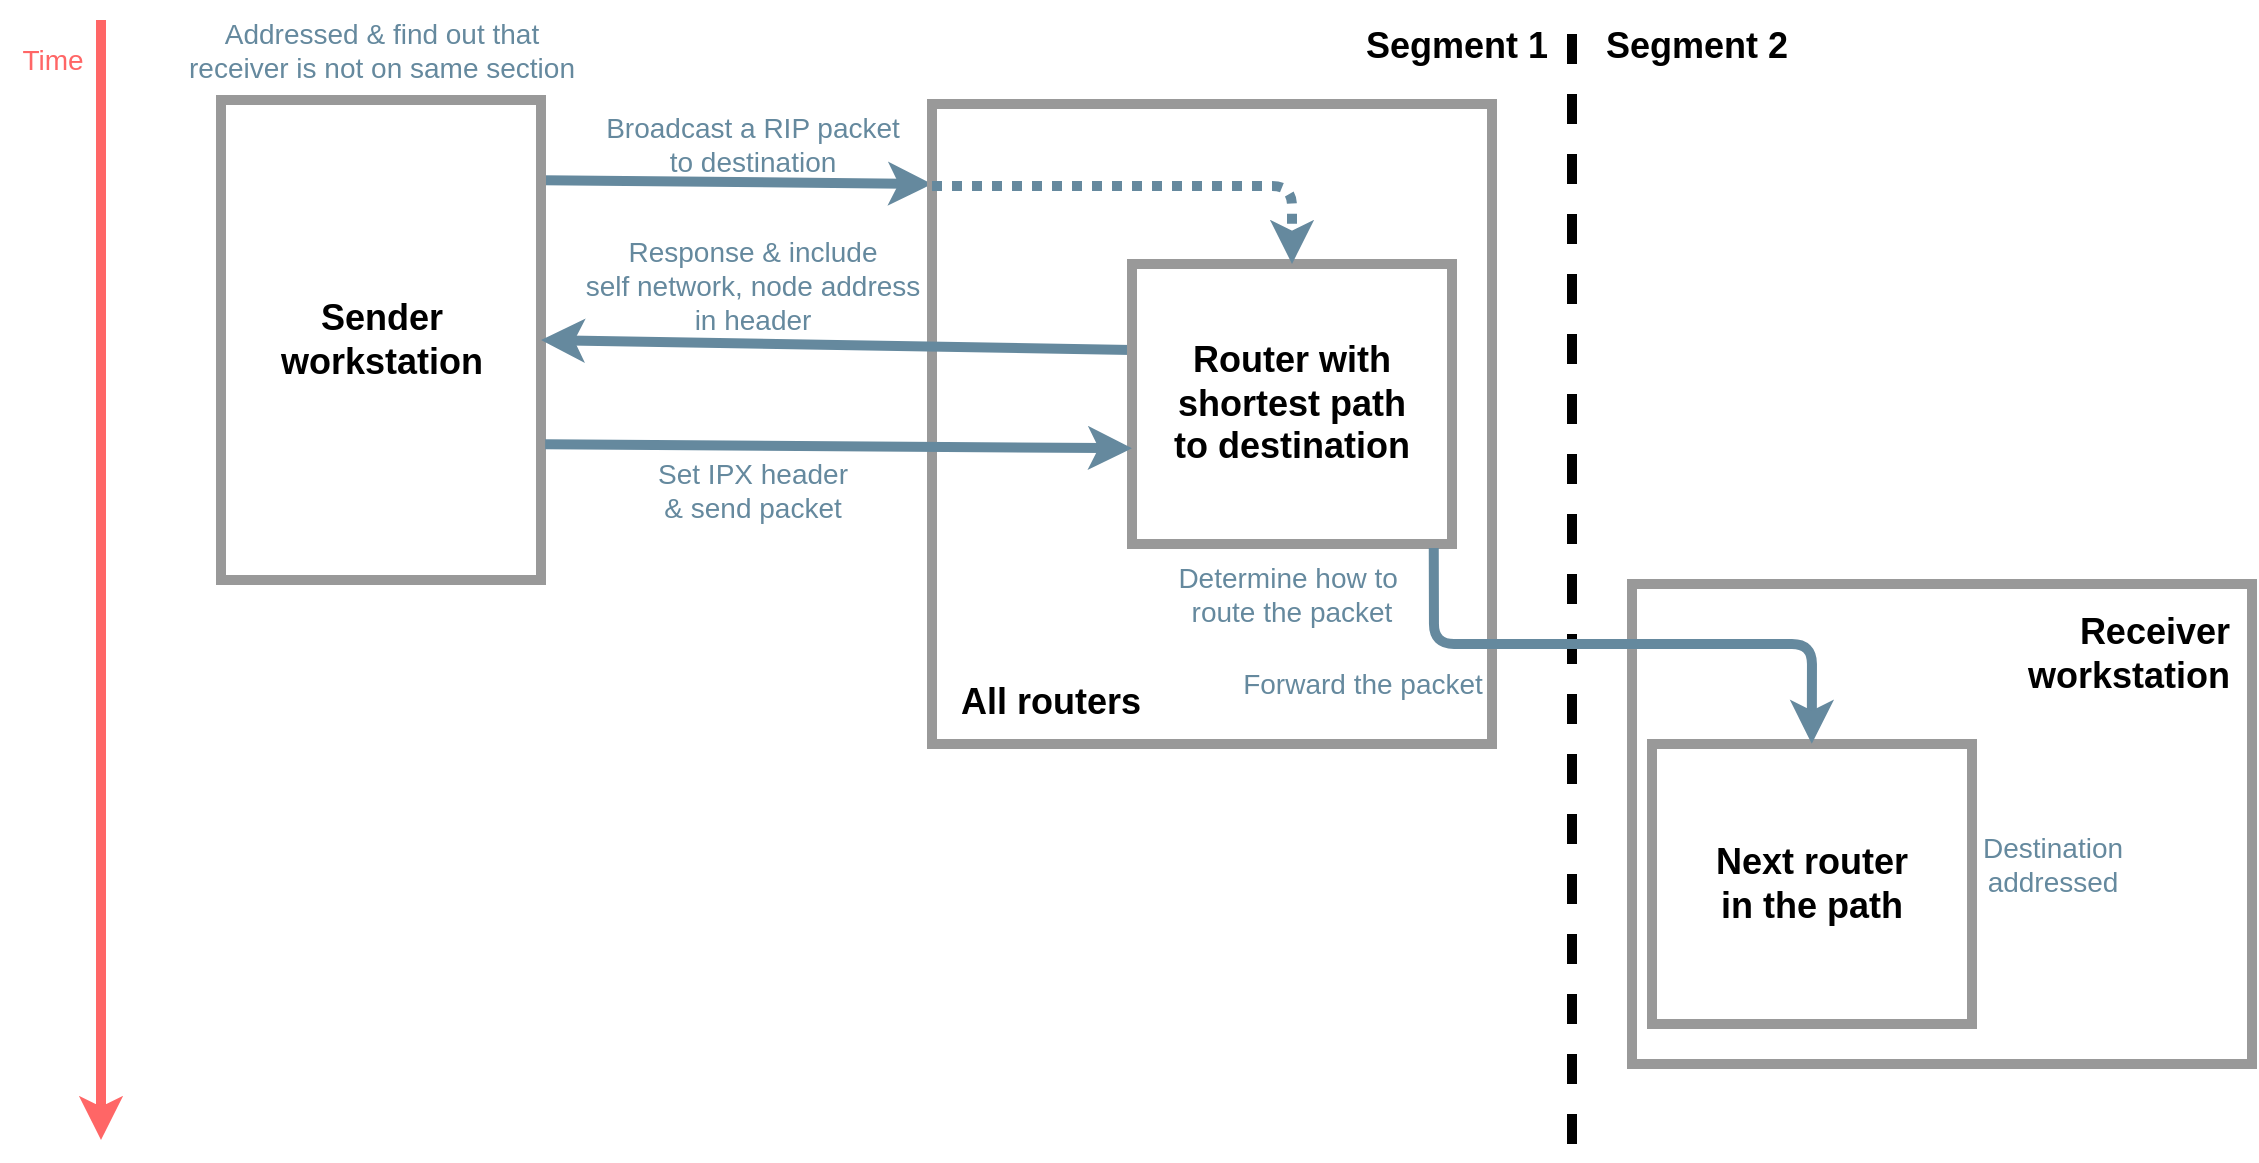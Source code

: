 <mxfile>
    <diagram id="7mMmeAlnU-G-0SFsMdYG" name="Page-1">
        <mxGraphModel dx="1340" dy="1507" grid="0" gridSize="10" guides="1" tooltips="1" connect="1" arrows="1" fold="1" page="0" pageScale="1" pageWidth="850" pageHeight="1100" background="#ffffff" math="0" shadow="0">
            <root>
                <mxCell id="0"/>
                <mxCell id="1" parent="0"/>
                <mxCell id="5" style="edgeStyle=none;html=1;fontSize=14;fontColor=#65899E;strokeColor=#65899E;strokeWidth=5;exitX=1.006;exitY=0.167;exitDx=0;exitDy=0;exitPerimeter=0;" edge="1" parent="1" source="2">
                    <mxGeometry relative="1" as="geometry">
                        <mxPoint x="480" as="targetPoint"/>
                    </mxGeometry>
                </mxCell>
                <mxCell id="2" value="Sender workstation" style="rounded=0;whiteSpace=wrap;html=1;fillColor=none;strokeColor=#999999;strokeWidth=5;fontColor=#000000;fontStyle=1;fontSize=18;" vertex="1" parent="1">
                    <mxGeometry x="124.5" y="-42" width="160" height="240" as="geometry"/>
                </mxCell>
                <mxCell id="4" value="Addressed &amp;amp; find out that receiver is not on same section" style="text;html=1;strokeColor=none;fillColor=none;align=center;verticalAlign=middle;whiteSpace=wrap;rounded=0;fontSize=14;fontColor=#65899E;" vertex="1" parent="1">
                    <mxGeometry x="99.5" y="-82" width="210" height="30" as="geometry"/>
                </mxCell>
                <mxCell id="6" value="Broadcast a RIP packet &lt;br&gt;to destination" style="text;html=1;align=center;verticalAlign=middle;resizable=0;points=[];autosize=1;strokeColor=none;fillColor=none;fontSize=14;fontColor=#65899E;" vertex="1" parent="1">
                    <mxGeometry x="309.5" y="-40" width="160" height="40" as="geometry"/>
                </mxCell>
                <mxCell id="7" value="" style="rounded=0;whiteSpace=wrap;html=1;fillColor=none;strokeColor=#999999;strokeWidth=5;fontColor=#000000;fontStyle=1;fontSize=18;" vertex="1" parent="1">
                    <mxGeometry x="480" y="-40" width="280" height="320" as="geometry"/>
                </mxCell>
                <mxCell id="10" style="edgeStyle=none;html=1;exitX=0;exitY=0.307;exitDx=0;exitDy=0;fontSize=14;fontColor=#65899E;strokeColor=#65899E;strokeWidth=5;entryX=1;entryY=0.5;entryDx=0;entryDy=0;exitPerimeter=0;" edge="1" parent="1" source="9" target="2">
                    <mxGeometry relative="1" as="geometry">
                        <mxPoint x="470" y="90" as="targetPoint"/>
                    </mxGeometry>
                </mxCell>
                <mxCell id="9" value="Router with shortest path&lt;br&gt;to destination" style="rounded=0;whiteSpace=wrap;html=1;fillColor=none;strokeColor=#999999;strokeWidth=5;fontColor=#000000;fontStyle=1;fontSize=18;" vertex="1" parent="1">
                    <mxGeometry x="580" y="40" width="160" height="140" as="geometry"/>
                </mxCell>
                <mxCell id="11" value="" style="endArrow=classic;html=1;fontSize=14;fontColor=#65899E;strokeColor=#65899E;strokeWidth=5;entryX=0.5;entryY=0;entryDx=0;entryDy=0;dashed=1;dashPattern=1 1;" edge="1" parent="1" target="9">
                    <mxGeometry width="50" height="50" relative="1" as="geometry">
                        <mxPoint x="480" y="1" as="sourcePoint"/>
                        <mxPoint x="440" y="10" as="targetPoint"/>
                        <Array as="points">
                            <mxPoint x="660" y="1"/>
                        </Array>
                    </mxGeometry>
                </mxCell>
                <mxCell id="12" value="Response &amp;amp; include &lt;br&gt;self network, node address &lt;br&gt;in header" style="text;html=1;align=center;verticalAlign=middle;resizable=0;points=[];autosize=1;strokeColor=none;fillColor=none;fontSize=14;fontColor=#65899E;" vertex="1" parent="1">
                    <mxGeometry x="301" y="23" width="177" height="55" as="geometry"/>
                </mxCell>
                <mxCell id="13" value="" style="endArrow=classic;html=1;fontSize=14;fontColor=#65899E;strokeColor=#65899E;strokeWidth=5;exitX=1.013;exitY=0.717;exitDx=0;exitDy=0;entryX=0;entryY=0.658;entryDx=0;entryDy=0;entryPerimeter=0;exitPerimeter=0;" edge="1" parent="1" source="2" target="9">
                    <mxGeometry width="50" height="50" relative="1" as="geometry">
                        <mxPoint x="390" y="40" as="sourcePoint"/>
                        <mxPoint x="440" y="-10" as="targetPoint"/>
                    </mxGeometry>
                </mxCell>
                <mxCell id="14" value="Set IPX header &lt;br&gt;&amp;amp; send packet" style="text;html=1;align=center;verticalAlign=middle;resizable=0;points=[];autosize=1;strokeColor=none;fillColor=none;fontSize=14;fontColor=#65899E;" vertex="1" parent="1">
                    <mxGeometry x="337" y="134" width="105" height="38" as="geometry"/>
                </mxCell>
                <mxCell id="16" value="" style="endArrow=classic;html=1;fontSize=14;fontColor=#65899E;strokeColor=#FF6666;strokeWidth=5;" edge="1" parent="1">
                    <mxGeometry width="50" height="50" relative="1" as="geometry">
                        <mxPoint x="64.5" y="-82" as="sourcePoint"/>
                        <mxPoint x="64.5" y="478" as="targetPoint"/>
                    </mxGeometry>
                </mxCell>
                <mxCell id="17" value="&lt;font color=&quot;#ff6666&quot;&gt;Time&lt;/font&gt;" style="text;html=1;align=center;verticalAlign=middle;resizable=0;points=[];autosize=1;strokeColor=none;fillColor=none;fontSize=14;fontColor=#65899E;" vertex="1" parent="1">
                    <mxGeometry x="14.5" y="-72" width="50" height="20" as="geometry"/>
                </mxCell>
                <mxCell id="18" value="Determine how to&amp;nbsp; route the packet" style="text;html=1;strokeColor=none;fillColor=none;align=center;verticalAlign=middle;whiteSpace=wrap;rounded=0;fontSize=14;fontColor=#65899E;" vertex="1" parent="1">
                    <mxGeometry x="595" y="190" width="130" height="30" as="geometry"/>
                </mxCell>
                <mxCell id="21" value="Forward the packet" style="text;html=1;align=center;verticalAlign=middle;resizable=0;points=[];autosize=1;strokeColor=none;fillColor=none;fontSize=14;fontColor=#65899E;" vertex="1" parent="1">
                    <mxGeometry x="625" y="240" width="140" height="20" as="geometry"/>
                </mxCell>
                <mxCell id="24" value="Next router &lt;br&gt;in the path" style="rounded=0;whiteSpace=wrap;html=1;fillColor=none;strokeColor=#999999;strokeWidth=5;fontColor=#000000;fontStyle=1;fontSize=18;" vertex="1" parent="1">
                    <mxGeometry x="840" y="280" width="160" height="140" as="geometry"/>
                </mxCell>
                <mxCell id="26" value="Destination&lt;br&gt;addressed" style="text;html=1;align=center;verticalAlign=middle;resizable=0;points=[];autosize=1;strokeColor=none;fillColor=none;fontSize=14;fontColor=#65899E;" vertex="1" parent="1">
                    <mxGeometry x="995" y="320" width="90" height="40" as="geometry"/>
                </mxCell>
                <mxCell id="29" value="" style="endArrow=none;dashed=1;html=1;fontSize=14;fontColor=#65899E;strokeColor=#000000;strokeWidth=5;" edge="1" parent="1">
                    <mxGeometry width="50" height="50" relative="1" as="geometry">
                        <mxPoint x="800" y="480" as="sourcePoint"/>
                        <mxPoint x="800" y="-80" as="targetPoint"/>
                    </mxGeometry>
                </mxCell>
                <mxCell id="30" value="&lt;font style=&quot;font-size: 18px;&quot;&gt;&lt;span style=&quot;font-size: 18px;&quot;&gt;S&lt;/span&gt;&lt;/font&gt;&lt;span style=&quot;font-size: 18px;&quot;&gt;egment&lt;/span&gt;&lt;span style=&quot;font-size: 18px;&quot;&gt;&amp;nbsp;1&lt;/span&gt;" style="text;html=1;align=center;verticalAlign=middle;resizable=0;points=[];autosize=1;strokeColor=none;fillColor=none;fontSize=18;fontColor=#000000;fontStyle=1;labelBackgroundColor=none;" vertex="1" parent="1">
                    <mxGeometry x="691" y="-82" width="101" height="26" as="geometry"/>
                </mxCell>
                <mxCell id="31" value="&lt;font style=&quot;font-size: 18px;&quot;&gt;&lt;span style=&quot;font-size: 18px;&quot;&gt;S&lt;/span&gt;&lt;/font&gt;&lt;span style=&quot;font-size: 18px;&quot;&gt;egment&lt;/span&gt;&lt;span style=&quot;font-size: 18px;&quot;&gt;&amp;nbsp;2&lt;/span&gt;" style="text;html=1;align=center;verticalAlign=middle;resizable=0;points=[];autosize=1;strokeColor=none;fillColor=none;fontSize=18;fontColor=#000000;fontStyle=1;labelBackgroundColor=none;" vertex="1" parent="1">
                    <mxGeometry x="811" y="-82" width="101" height="26" as="geometry"/>
                </mxCell>
                <mxCell id="32" value="&lt;font style=&quot;font-size: 18px&quot; color=&quot;#000000&quot;&gt;&lt;b&gt;All routers&lt;/b&gt;&lt;/font&gt;" style="text;html=1;align=center;verticalAlign=middle;resizable=0;points=[];autosize=1;strokeColor=none;fillColor=none;fontSize=14;fontColor=#65899E;" vertex="1" parent="1">
                    <mxGeometry x="489" y="248" width="100" height="22" as="geometry"/>
                </mxCell>
                <mxCell id="34" value="" style="rounded=0;whiteSpace=wrap;html=1;fontSize=18;fontColor=#000000;strokeColor=#999999;strokeWidth=5;fillColor=none;" vertex="1" parent="1">
                    <mxGeometry x="830" y="200" width="310" height="240" as="geometry"/>
                </mxCell>
                <mxCell id="35" value="" style="endArrow=classic;html=1;fontSize=18;fontColor=#000000;strokeColor=#65899E;strokeWidth=5;entryX=0.29;entryY=0.333;entryDx=0;entryDy=0;entryPerimeter=0;exitX=0.943;exitY=1.014;exitDx=0;exitDy=0;exitPerimeter=0;" edge="1" parent="1" source="9" target="34">
                    <mxGeometry width="50" height="50" relative="1" as="geometry">
                        <mxPoint x="660" y="450" as="sourcePoint"/>
                        <mxPoint x="710" y="400" as="targetPoint"/>
                        <Array as="points">
                            <mxPoint x="731" y="230"/>
                            <mxPoint x="920" y="230"/>
                        </Array>
                    </mxGeometry>
                </mxCell>
                <mxCell id="36" value="Receiver&lt;br&gt;&lt;div style=&quot;&quot;&gt;&lt;span&gt;workstation&lt;/span&gt;&lt;/div&gt;" style="text;html=1;align=right;verticalAlign=middle;resizable=0;points=[];autosize=1;strokeColor=none;fillColor=none;fontSize=18;fontColor=#000000;fontStyle=1" vertex="1" parent="1">
                    <mxGeometry x="1010" y="210" width="120" height="50" as="geometry"/>
                </mxCell>
            </root>
        </mxGraphModel>
    </diagram>
</mxfile>